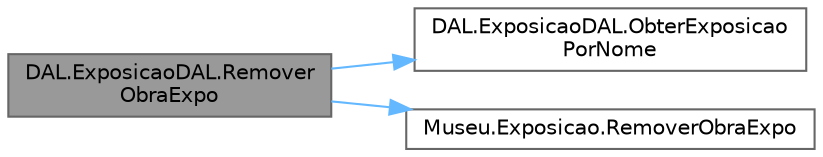 digraph "DAL.ExposicaoDAL.RemoverObraExpo"
{
 // LATEX_PDF_SIZE
  bgcolor="transparent";
  edge [fontname=Helvetica,fontsize=10,labelfontname=Helvetica,labelfontsize=10];
  node [fontname=Helvetica,fontsize=10,shape=box,height=0.2,width=0.4];
  rankdir="LR";
  Node1 [id="Node000001",label="DAL.ExposicaoDAL.Remover\lObraExpo",height=0.2,width=0.4,color="gray40", fillcolor="grey60", style="filled", fontcolor="black",tooltip=" "];
  Node1 -> Node2 [id="edge1_Node000001_Node000002",color="steelblue1",style="solid",tooltip=" "];
  Node2 [id="Node000002",label="DAL.ExposicaoDAL.ObterExposicao\lPorNome",height=0.2,width=0.4,color="grey40", fillcolor="white", style="filled",URL="$class_d_a_l_1_1_exposicao_d_a_l.html#a4de3b86524935cb50653d5774ee33f08",tooltip="Obtém uma exposição pelo seu nome."];
  Node1 -> Node3 [id="edge2_Node000001_Node000003",color="steelblue1",style="solid",tooltip=" "];
  Node3 [id="Node000003",label="Museu.Exposicao.RemoverObraExpo",height=0.2,width=0.4,color="grey40", fillcolor="white", style="filled",URL="$class_museu_1_1_exposicao.html#a16d5fc149918aa2ca88858f9a0becfd9",tooltip=" "];
}
